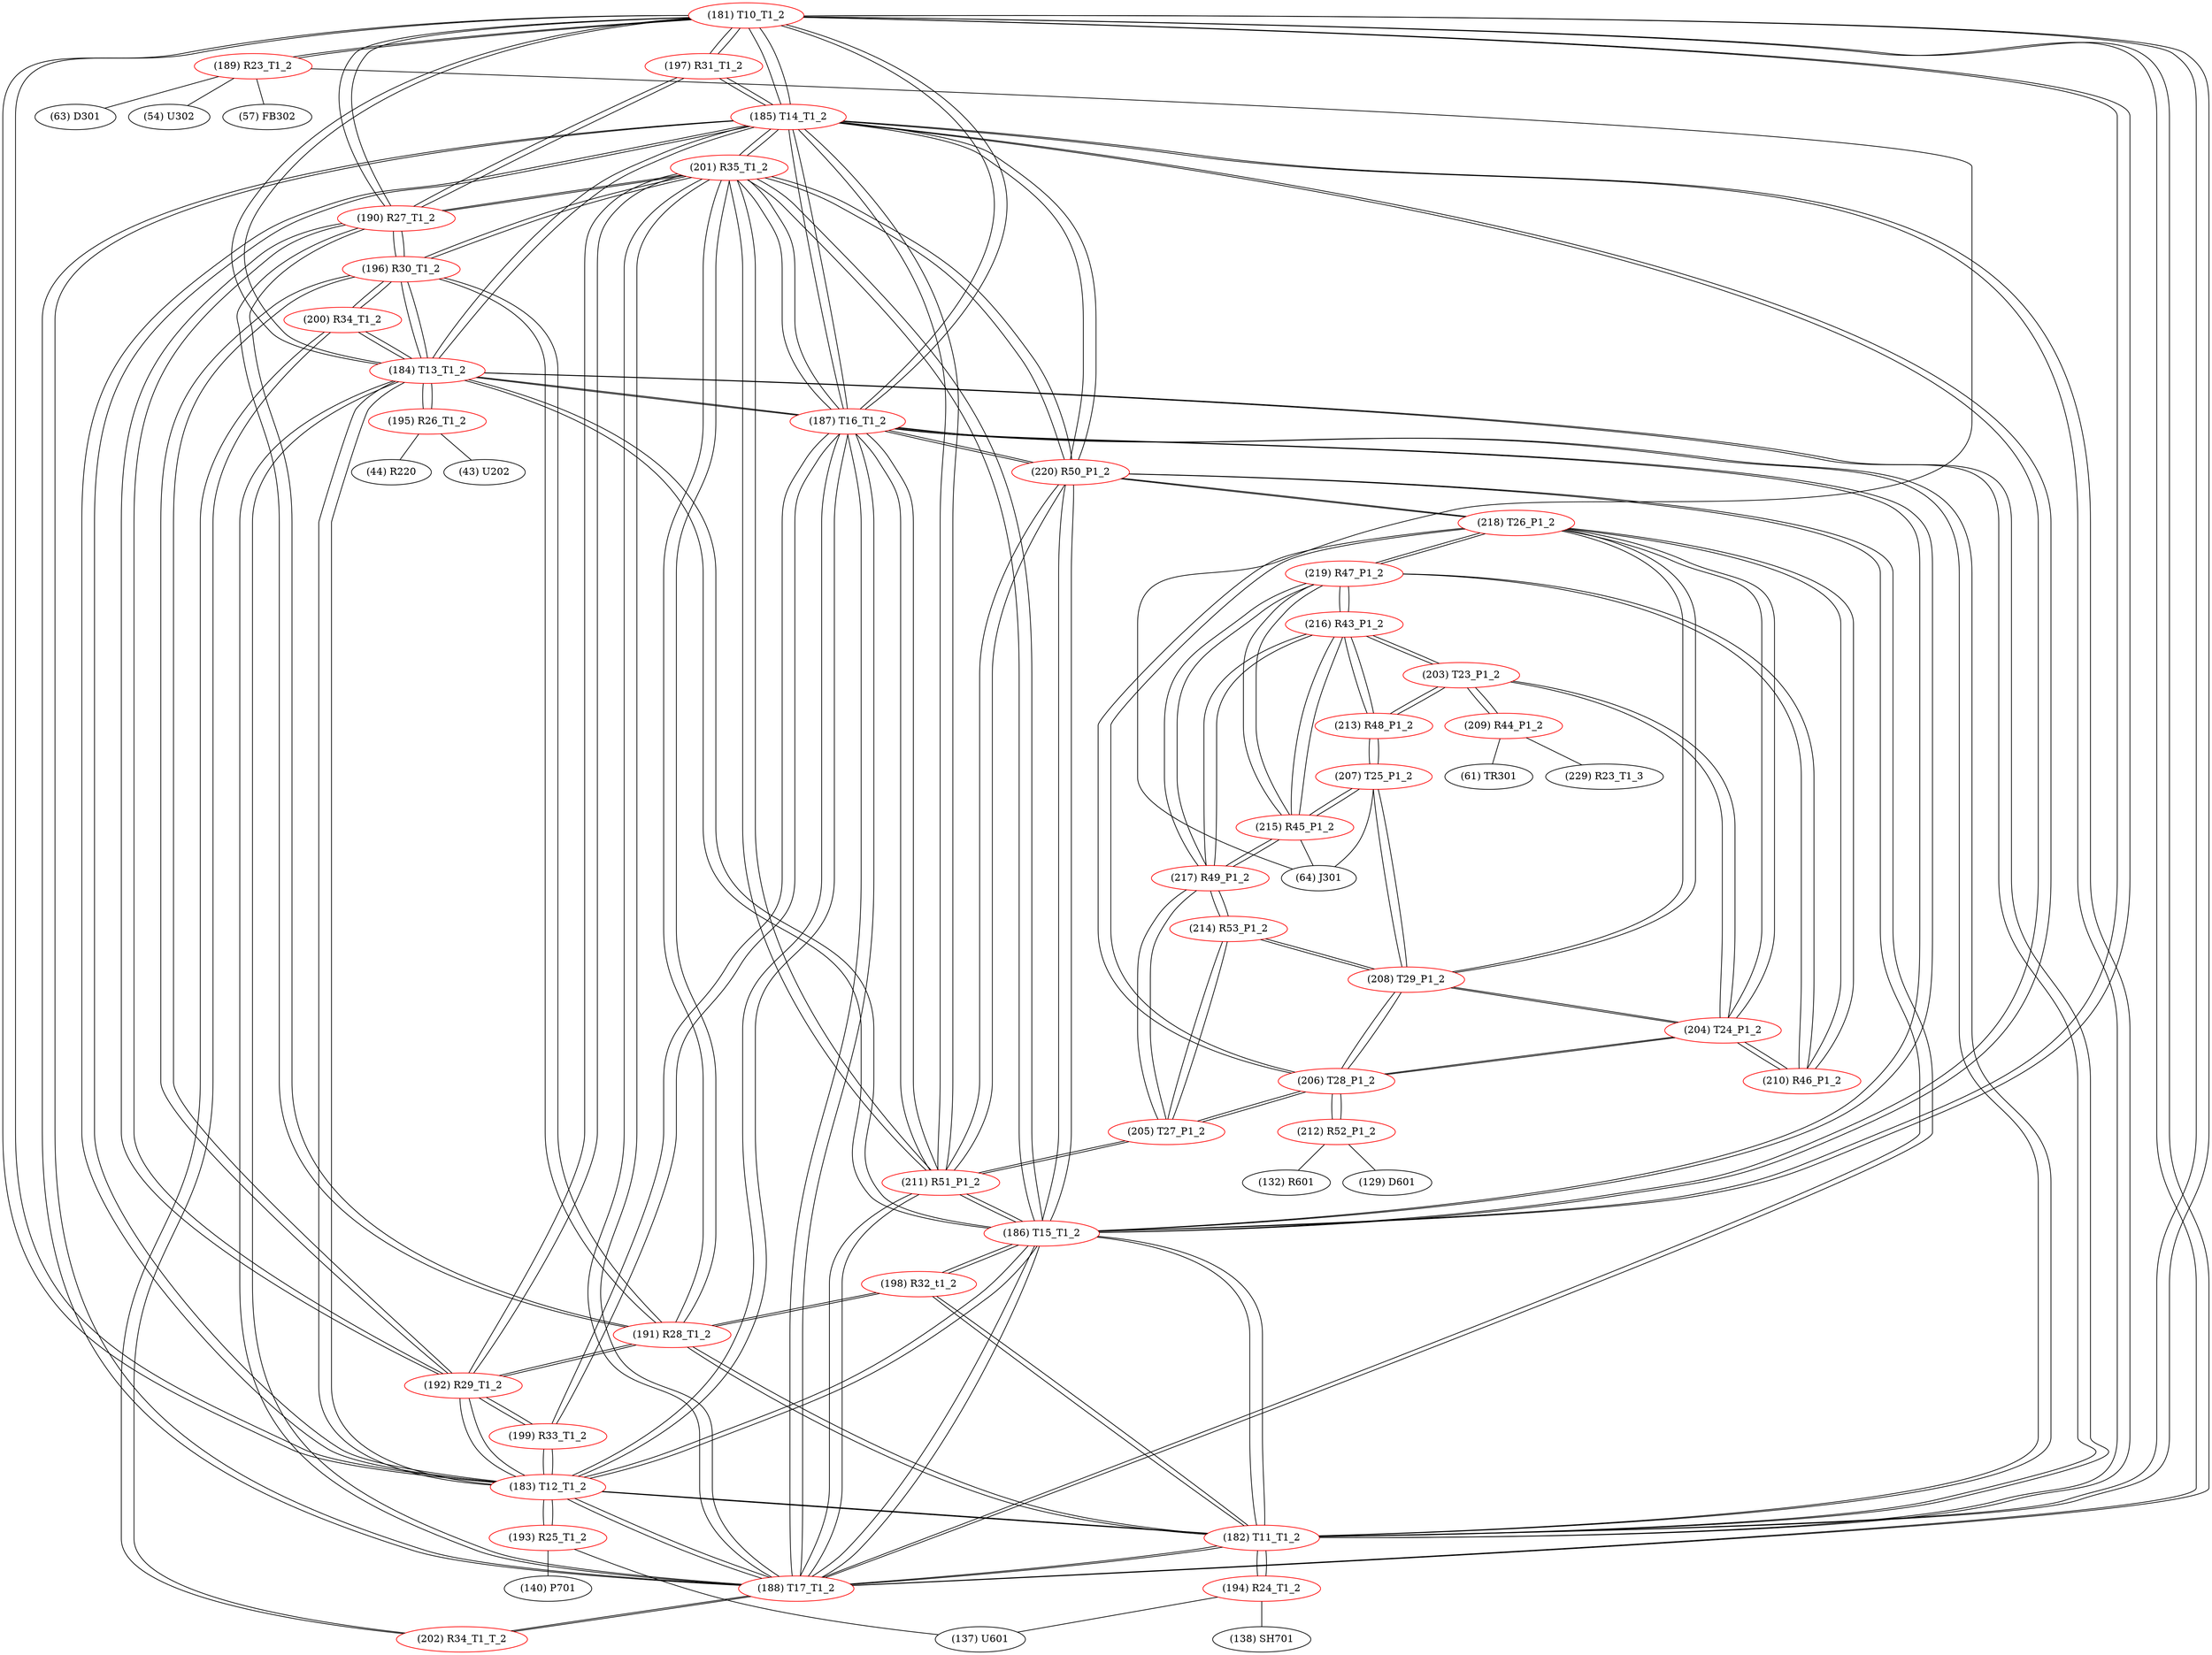 graph {
	181 [label="(181) T10_T1_2" color=red]
	189 [label="(189) R23_T1_2"]
	197 [label="(197) R31_T1_2"]
	190 [label="(190) R27_T1_2"]
	187 [label="(187) T16_T1_2"]
	188 [label="(188) T17_T1_2"]
	186 [label="(186) T15_T1_2"]
	183 [label="(183) T12_T1_2"]
	185 [label="(185) T14_T1_2"]
	184 [label="(184) T13_T1_2"]
	182 [label="(182) T11_T1_2"]
	182 [label="(182) T11_T1_2" color=red]
	194 [label="(194) R24_T1_2"]
	191 [label="(191) R28_T1_2"]
	198 [label="(198) R32_t1_2"]
	181 [label="(181) T10_T1_2"]
	187 [label="(187) T16_T1_2"]
	188 [label="(188) T17_T1_2"]
	186 [label="(186) T15_T1_2"]
	183 [label="(183) T12_T1_2"]
	185 [label="(185) T14_T1_2"]
	184 [label="(184) T13_T1_2"]
	183 [label="(183) T12_T1_2" color=red]
	199 [label="(199) R33_T1_2"]
	192 [label="(192) R29_T1_2"]
	193 [label="(193) R25_T1_2"]
	181 [label="(181) T10_T1_2"]
	187 [label="(187) T16_T1_2"]
	188 [label="(188) T17_T1_2"]
	186 [label="(186) T15_T1_2"]
	185 [label="(185) T14_T1_2"]
	184 [label="(184) T13_T1_2"]
	182 [label="(182) T11_T1_2"]
	184 [label="(184) T13_T1_2" color=red]
	196 [label="(196) R30_T1_2"]
	200 [label="(200) R34_T1_2"]
	195 [label="(195) R26_T1_2"]
	181 [label="(181) T10_T1_2"]
	187 [label="(187) T16_T1_2"]
	188 [label="(188) T17_T1_2"]
	186 [label="(186) T15_T1_2"]
	183 [label="(183) T12_T1_2"]
	185 [label="(185) T14_T1_2"]
	182 [label="(182) T11_T1_2"]
	185 [label="(185) T14_T1_2" color=red]
	181 [label="(181) T10_T1_2"]
	187 [label="(187) T16_T1_2"]
	188 [label="(188) T17_T1_2"]
	186 [label="(186) T15_T1_2"]
	183 [label="(183) T12_T1_2"]
	184 [label="(184) T13_T1_2"]
	182 [label="(182) T11_T1_2"]
	197 [label="(197) R31_T1_2"]
	211 [label="(211) R51_P1_2"]
	220 [label="(220) R50_P1_2"]
	201 [label="(201) R35_T1_2"]
	186 [label="(186) T15_T1_2" color=red]
	198 [label="(198) R32_t1_2"]
	181 [label="(181) T10_T1_2"]
	187 [label="(187) T16_T1_2"]
	188 [label="(188) T17_T1_2"]
	183 [label="(183) T12_T1_2"]
	185 [label="(185) T14_T1_2"]
	184 [label="(184) T13_T1_2"]
	182 [label="(182) T11_T1_2"]
	211 [label="(211) R51_P1_2"]
	220 [label="(220) R50_P1_2"]
	201 [label="(201) R35_T1_2"]
	187 [label="(187) T16_T1_2" color=red]
	199 [label="(199) R33_T1_2"]
	181 [label="(181) T10_T1_2"]
	188 [label="(188) T17_T1_2"]
	186 [label="(186) T15_T1_2"]
	183 [label="(183) T12_T1_2"]
	185 [label="(185) T14_T1_2"]
	184 [label="(184) T13_T1_2"]
	182 [label="(182) T11_T1_2"]
	211 [label="(211) R51_P1_2"]
	220 [label="(220) R50_P1_2"]
	201 [label="(201) R35_T1_2"]
	188 [label="(188) T17_T1_2" color=red]
	202 [label="(202) R34_T1_T_2"]
	181 [label="(181) T10_T1_2"]
	187 [label="(187) T16_T1_2"]
	186 [label="(186) T15_T1_2"]
	183 [label="(183) T12_T1_2"]
	185 [label="(185) T14_T1_2"]
	184 [label="(184) T13_T1_2"]
	182 [label="(182) T11_T1_2"]
	211 [label="(211) R51_P1_2"]
	220 [label="(220) R50_P1_2"]
	201 [label="(201) R35_T1_2"]
	189 [label="(189) R23_T1_2" color=red]
	63 [label="(63) D301"]
	54 [label="(54) U302"]
	57 [label="(57) FB302"]
	64 [label="(64) J301"]
	181 [label="(181) T10_T1_2"]
	190 [label="(190) R27_T1_2" color=red]
	196 [label="(196) R30_T1_2"]
	201 [label="(201) R35_T1_2"]
	192 [label="(192) R29_T1_2"]
	191 [label="(191) R28_T1_2"]
	181 [label="(181) T10_T1_2"]
	197 [label="(197) R31_T1_2"]
	191 [label="(191) R28_T1_2" color=red]
	196 [label="(196) R30_T1_2"]
	201 [label="(201) R35_T1_2"]
	192 [label="(192) R29_T1_2"]
	190 [label="(190) R27_T1_2"]
	182 [label="(182) T11_T1_2"]
	198 [label="(198) R32_t1_2"]
	192 [label="(192) R29_T1_2" color=red]
	196 [label="(196) R30_T1_2"]
	201 [label="(201) R35_T1_2"]
	191 [label="(191) R28_T1_2"]
	190 [label="(190) R27_T1_2"]
	199 [label="(199) R33_T1_2"]
	183 [label="(183) T12_T1_2"]
	193 [label="(193) R25_T1_2" color=red]
	140 [label="(140) P701"]
	137 [label="(137) U601"]
	183 [label="(183) T12_T1_2"]
	194 [label="(194) R24_T1_2" color=red]
	137 [label="(137) U601"]
	138 [label="(138) SH701"]
	182 [label="(182) T11_T1_2"]
	195 [label="(195) R26_T1_2" color=red]
	43 [label="(43) U202"]
	44 [label="(44) R220"]
	184 [label="(184) T13_T1_2"]
	196 [label="(196) R30_T1_2" color=red]
	201 [label="(201) R35_T1_2"]
	192 [label="(192) R29_T1_2"]
	191 [label="(191) R28_T1_2"]
	190 [label="(190) R27_T1_2"]
	200 [label="(200) R34_T1_2"]
	184 [label="(184) T13_T1_2"]
	197 [label="(197) R31_T1_2" color=red]
	181 [label="(181) T10_T1_2"]
	190 [label="(190) R27_T1_2"]
	185 [label="(185) T14_T1_2"]
	198 [label="(198) R32_t1_2" color=red]
	186 [label="(186) T15_T1_2"]
	182 [label="(182) T11_T1_2"]
	191 [label="(191) R28_T1_2"]
	199 [label="(199) R33_T1_2" color=red]
	187 [label="(187) T16_T1_2"]
	192 [label="(192) R29_T1_2"]
	183 [label="(183) T12_T1_2"]
	200 [label="(200) R34_T1_2" color=red]
	196 [label="(196) R30_T1_2"]
	184 [label="(184) T13_T1_2"]
	202 [label="(202) R34_T1_T_2"]
	201 [label="(201) R35_T1_2" color=red]
	196 [label="(196) R30_T1_2"]
	192 [label="(192) R29_T1_2"]
	191 [label="(191) R28_T1_2"]
	190 [label="(190) R27_T1_2"]
	211 [label="(211) R51_P1_2"]
	220 [label="(220) R50_P1_2"]
	188 [label="(188) T17_T1_2"]
	187 [label="(187) T16_T1_2"]
	186 [label="(186) T15_T1_2"]
	185 [label="(185) T14_T1_2"]
	202 [label="(202) R34_T1_T_2" color=red]
	188 [label="(188) T17_T1_2"]
	200 [label="(200) R34_T1_2"]
	203 [label="(203) T23_P1_2" color=red]
	213 [label="(213) R48_P1_2"]
	216 [label="(216) R43_P1_2"]
	204 [label="(204) T24_P1_2"]
	209 [label="(209) R44_P1_2"]
	204 [label="(204) T24_P1_2" color=red]
	218 [label="(218) T26_P1_2"]
	208 [label="(208) T29_P1_2"]
	206 [label="(206) T28_P1_2"]
	210 [label="(210) R46_P1_2"]
	203 [label="(203) T23_P1_2"]
	205 [label="(205) T27_P1_2" color=red]
	211 [label="(211) R51_P1_2"]
	206 [label="(206) T28_P1_2"]
	214 [label="(214) R53_P1_2"]
	217 [label="(217) R49_P1_2"]
	206 [label="(206) T28_P1_2" color=red]
	218 [label="(218) T26_P1_2"]
	204 [label="(204) T24_P1_2"]
	208 [label="(208) T29_P1_2"]
	212 [label="(212) R52_P1_2"]
	205 [label="(205) T27_P1_2"]
	207 [label="(207) T25_P1_2" color=red]
	208 [label="(208) T29_P1_2"]
	213 [label="(213) R48_P1_2"]
	215 [label="(215) R45_P1_2"]
	64 [label="(64) J301"]
	208 [label="(208) T29_P1_2" color=red]
	218 [label="(218) T26_P1_2"]
	204 [label="(204) T24_P1_2"]
	206 [label="(206) T28_P1_2"]
	207 [label="(207) T25_P1_2"]
	214 [label="(214) R53_P1_2"]
	209 [label="(209) R44_P1_2" color=red]
	61 [label="(61) TR301"]
	229 [label="(229) R23_T1_3"]
	203 [label="(203) T23_P1_2"]
	210 [label="(210) R46_P1_2" color=red]
	218 [label="(218) T26_P1_2"]
	219 [label="(219) R47_P1_2"]
	204 [label="(204) T24_P1_2"]
	211 [label="(211) R51_P1_2" color=red]
	205 [label="(205) T27_P1_2"]
	220 [label="(220) R50_P1_2"]
	188 [label="(188) T17_T1_2"]
	201 [label="(201) R35_T1_2"]
	187 [label="(187) T16_T1_2"]
	186 [label="(186) T15_T1_2"]
	185 [label="(185) T14_T1_2"]
	212 [label="(212) R52_P1_2" color=red]
	129 [label="(129) D601"]
	132 [label="(132) R601"]
	206 [label="(206) T28_P1_2"]
	213 [label="(213) R48_P1_2" color=red]
	207 [label="(207) T25_P1_2"]
	203 [label="(203) T23_P1_2"]
	216 [label="(216) R43_P1_2"]
	214 [label="(214) R53_P1_2" color=red]
	208 [label="(208) T29_P1_2"]
	205 [label="(205) T27_P1_2"]
	217 [label="(217) R49_P1_2"]
	215 [label="(215) R45_P1_2" color=red]
	219 [label="(219) R47_P1_2"]
	216 [label="(216) R43_P1_2"]
	217 [label="(217) R49_P1_2"]
	207 [label="(207) T25_P1_2"]
	64 [label="(64) J301"]
	216 [label="(216) R43_P1_2" color=red]
	213 [label="(213) R48_P1_2"]
	203 [label="(203) T23_P1_2"]
	219 [label="(219) R47_P1_2"]
	215 [label="(215) R45_P1_2"]
	217 [label="(217) R49_P1_2"]
	217 [label="(217) R49_P1_2" color=red]
	219 [label="(219) R47_P1_2"]
	215 [label="(215) R45_P1_2"]
	216 [label="(216) R43_P1_2"]
	205 [label="(205) T27_P1_2"]
	214 [label="(214) R53_P1_2"]
	218 [label="(218) T26_P1_2" color=red]
	220 [label="(220) R50_P1_2"]
	204 [label="(204) T24_P1_2"]
	208 [label="(208) T29_P1_2"]
	206 [label="(206) T28_P1_2"]
	210 [label="(210) R46_P1_2"]
	219 [label="(219) R47_P1_2"]
	219 [label="(219) R47_P1_2" color=red]
	215 [label="(215) R45_P1_2"]
	216 [label="(216) R43_P1_2"]
	217 [label="(217) R49_P1_2"]
	218 [label="(218) T26_P1_2"]
	210 [label="(210) R46_P1_2"]
	220 [label="(220) R50_P1_2" color=red]
	218 [label="(218) T26_P1_2"]
	211 [label="(211) R51_P1_2"]
	188 [label="(188) T17_T1_2"]
	201 [label="(201) R35_T1_2"]
	187 [label="(187) T16_T1_2"]
	186 [label="(186) T15_T1_2"]
	185 [label="(185) T14_T1_2"]
	181 -- 189
	181 -- 197
	181 -- 190
	181 -- 187
	181 -- 188
	181 -- 186
	181 -- 183
	181 -- 185
	181 -- 184
	181 -- 182
	182 -- 194
	182 -- 191
	182 -- 198
	182 -- 181
	182 -- 187
	182 -- 188
	182 -- 186
	182 -- 183
	182 -- 185
	182 -- 184
	183 -- 199
	183 -- 192
	183 -- 193
	183 -- 181
	183 -- 187
	183 -- 188
	183 -- 186
	183 -- 185
	183 -- 184
	183 -- 182
	184 -- 196
	184 -- 200
	184 -- 195
	184 -- 181
	184 -- 187
	184 -- 188
	184 -- 186
	184 -- 183
	184 -- 185
	184 -- 182
	185 -- 181
	185 -- 187
	185 -- 188
	185 -- 186
	185 -- 183
	185 -- 184
	185 -- 182
	185 -- 197
	185 -- 211
	185 -- 220
	185 -- 201
	186 -- 198
	186 -- 181
	186 -- 187
	186 -- 188
	186 -- 183
	186 -- 185
	186 -- 184
	186 -- 182
	186 -- 211
	186 -- 220
	186 -- 201
	187 -- 199
	187 -- 181
	187 -- 188
	187 -- 186
	187 -- 183
	187 -- 185
	187 -- 184
	187 -- 182
	187 -- 211
	187 -- 220
	187 -- 201
	188 -- 202
	188 -- 181
	188 -- 187
	188 -- 186
	188 -- 183
	188 -- 185
	188 -- 184
	188 -- 182
	188 -- 211
	188 -- 220
	188 -- 201
	189 -- 63
	189 -- 54
	189 -- 57
	189 -- 64
	189 -- 181
	190 -- 196
	190 -- 201
	190 -- 192
	190 -- 191
	190 -- 181
	190 -- 197
	191 -- 196
	191 -- 201
	191 -- 192
	191 -- 190
	191 -- 182
	191 -- 198
	192 -- 196
	192 -- 201
	192 -- 191
	192 -- 190
	192 -- 199
	192 -- 183
	193 -- 140
	193 -- 137
	193 -- 183
	194 -- 137
	194 -- 138
	194 -- 182
	195 -- 43
	195 -- 44
	195 -- 184
	196 -- 201
	196 -- 192
	196 -- 191
	196 -- 190
	196 -- 200
	196 -- 184
	197 -- 181
	197 -- 190
	197 -- 185
	198 -- 186
	198 -- 182
	198 -- 191
	199 -- 187
	199 -- 192
	199 -- 183
	200 -- 196
	200 -- 184
	200 -- 202
	201 -- 196
	201 -- 192
	201 -- 191
	201 -- 190
	201 -- 211
	201 -- 220
	201 -- 188
	201 -- 187
	201 -- 186
	201 -- 185
	202 -- 188
	202 -- 200
	203 -- 213
	203 -- 216
	203 -- 204
	203 -- 209
	204 -- 218
	204 -- 208
	204 -- 206
	204 -- 210
	204 -- 203
	205 -- 211
	205 -- 206
	205 -- 214
	205 -- 217
	206 -- 218
	206 -- 204
	206 -- 208
	206 -- 212
	206 -- 205
	207 -- 208
	207 -- 213
	207 -- 215
	207 -- 64
	208 -- 218
	208 -- 204
	208 -- 206
	208 -- 207
	208 -- 214
	209 -- 61
	209 -- 229
	209 -- 203
	210 -- 218
	210 -- 219
	210 -- 204
	211 -- 205
	211 -- 220
	211 -- 188
	211 -- 201
	211 -- 187
	211 -- 186
	211 -- 185
	212 -- 129
	212 -- 132
	212 -- 206
	213 -- 207
	213 -- 203
	213 -- 216
	214 -- 208
	214 -- 205
	214 -- 217
	215 -- 219
	215 -- 216
	215 -- 217
	215 -- 207
	215 -- 64
	216 -- 213
	216 -- 203
	216 -- 219
	216 -- 215
	216 -- 217
	217 -- 219
	217 -- 215
	217 -- 216
	217 -- 205
	217 -- 214
	218 -- 220
	218 -- 204
	218 -- 208
	218 -- 206
	218 -- 210
	218 -- 219
	219 -- 215
	219 -- 216
	219 -- 217
	219 -- 218
	219 -- 210
	220 -- 218
	220 -- 211
	220 -- 188
	220 -- 201
	220 -- 187
	220 -- 186
	220 -- 185
}